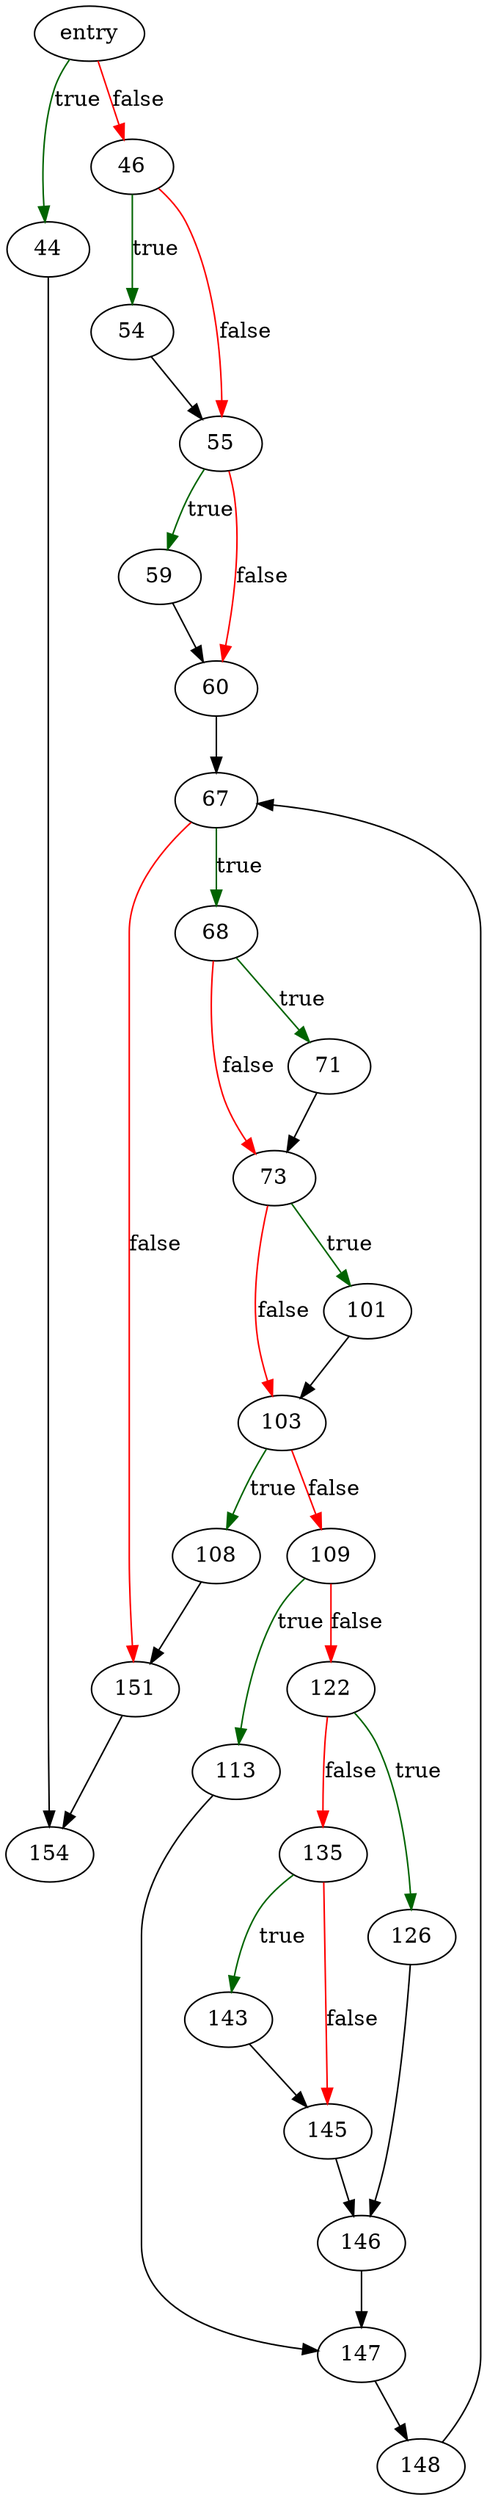 digraph "codeVectorCompare" {
	// Node definitions.
	5 [label=entry];
	44;
	46;
	54;
	55;
	59;
	60;
	67;
	68;
	71;
	73;
	101;
	103;
	108;
	109;
	113;
	122;
	126;
	135;
	143;
	145;
	146;
	147;
	148;
	151;
	154;

	// Edge definitions.
	5 -> 44 [
		color=darkgreen
		label=true
	];
	5 -> 46 [
		color=red
		label=false
	];
	44 -> 154;
	46 -> 54 [
		color=darkgreen
		label=true
	];
	46 -> 55 [
		color=red
		label=false
	];
	54 -> 55;
	55 -> 59 [
		color=darkgreen
		label=true
	];
	55 -> 60 [
		color=red
		label=false
	];
	59 -> 60;
	60 -> 67;
	67 -> 68 [
		color=darkgreen
		label=true
	];
	67 -> 151 [
		color=red
		label=false
	];
	68 -> 71 [
		color=darkgreen
		label=true
	];
	68 -> 73 [
		color=red
		label=false
	];
	71 -> 73;
	73 -> 101 [
		color=darkgreen
		label=true
	];
	73 -> 103 [
		color=red
		label=false
	];
	101 -> 103;
	103 -> 108 [
		color=darkgreen
		label=true
	];
	103 -> 109 [
		color=red
		label=false
	];
	108 -> 151;
	109 -> 113 [
		color=darkgreen
		label=true
	];
	109 -> 122 [
		color=red
		label=false
	];
	113 -> 147;
	122 -> 126 [
		color=darkgreen
		label=true
	];
	122 -> 135 [
		color=red
		label=false
	];
	126 -> 146;
	135 -> 143 [
		color=darkgreen
		label=true
	];
	135 -> 145 [
		color=red
		label=false
	];
	143 -> 145;
	145 -> 146;
	146 -> 147;
	147 -> 148;
	148 -> 67;
	151 -> 154;
}